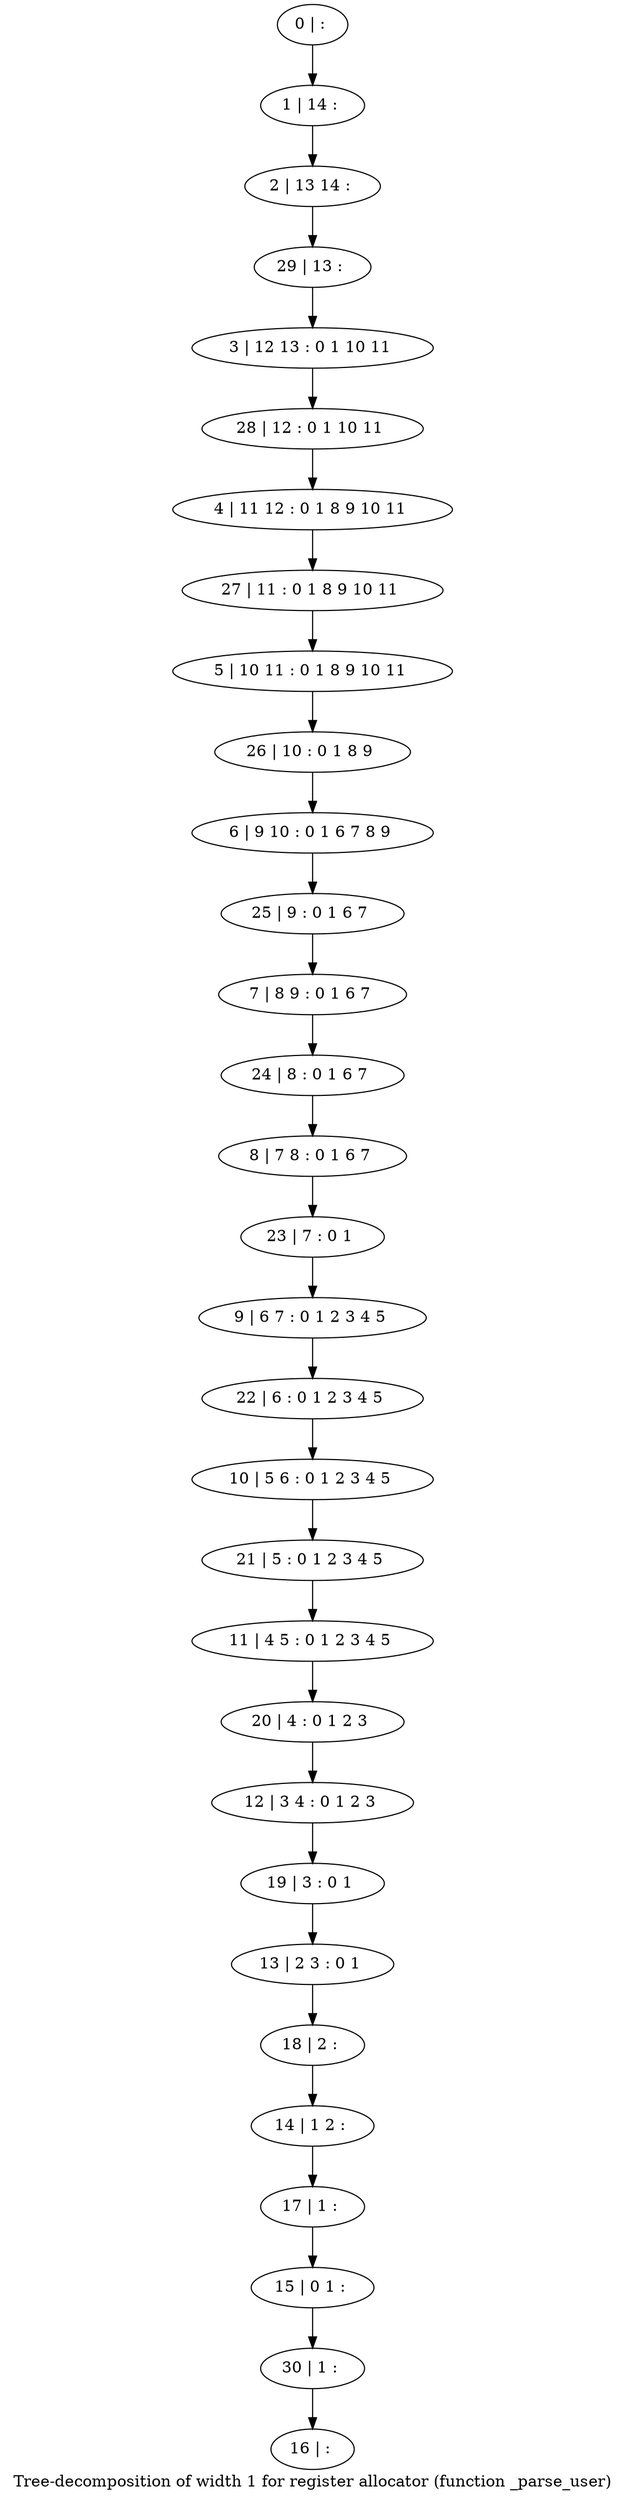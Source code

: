 digraph G {
graph [label="Tree-decomposition of width 1 for register allocator (function _parse_user)"]
0[label="0 | : "];
1[label="1 | 14 : "];
2[label="2 | 13 14 : "];
3[label="3 | 12 13 : 0 1 10 11 "];
4[label="4 | 11 12 : 0 1 8 9 10 11 "];
5[label="5 | 10 11 : 0 1 8 9 10 11 "];
6[label="6 | 9 10 : 0 1 6 7 8 9 "];
7[label="7 | 8 9 : 0 1 6 7 "];
8[label="8 | 7 8 : 0 1 6 7 "];
9[label="9 | 6 7 : 0 1 2 3 4 5 "];
10[label="10 | 5 6 : 0 1 2 3 4 5 "];
11[label="11 | 4 5 : 0 1 2 3 4 5 "];
12[label="12 | 3 4 : 0 1 2 3 "];
13[label="13 | 2 3 : 0 1 "];
14[label="14 | 1 2 : "];
15[label="15 | 0 1 : "];
16[label="16 | : "];
17[label="17 | 1 : "];
18[label="18 | 2 : "];
19[label="19 | 3 : 0 1 "];
20[label="20 | 4 : 0 1 2 3 "];
21[label="21 | 5 : 0 1 2 3 4 5 "];
22[label="22 | 6 : 0 1 2 3 4 5 "];
23[label="23 | 7 : 0 1 "];
24[label="24 | 8 : 0 1 6 7 "];
25[label="25 | 9 : 0 1 6 7 "];
26[label="26 | 10 : 0 1 8 9 "];
27[label="27 | 11 : 0 1 8 9 10 11 "];
28[label="28 | 12 : 0 1 10 11 "];
29[label="29 | 13 : "];
30[label="30 | 1 : "];
0->1 ;
1->2 ;
17->15 ;
14->17 ;
18->14 ;
13->18 ;
19->13 ;
12->19 ;
20->12 ;
11->20 ;
21->11 ;
10->21 ;
22->10 ;
9->22 ;
23->9 ;
8->23 ;
24->8 ;
7->24 ;
25->7 ;
6->25 ;
26->6 ;
5->26 ;
27->5 ;
4->27 ;
28->4 ;
3->28 ;
29->3 ;
2->29 ;
30->16 ;
15->30 ;
}
